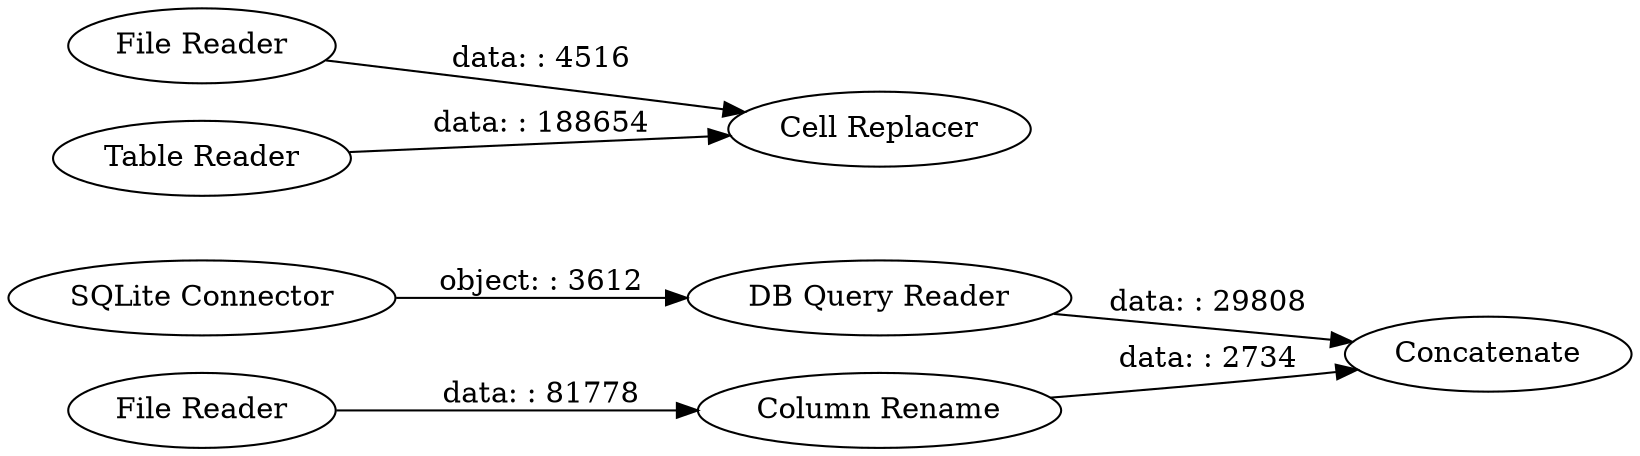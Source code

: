 digraph {
	"561036418323092881_3" [label="SQLite Connector"]
	"561036418323092881_5" [label=Concatenate]
	"561036418323092881_1" [label="File Reader"]
	"561036418323092881_2" [label="Column Rename"]
	"561036418323092881_7" [label="File Reader"]
	"561036418323092881_10" [label="Cell Replacer"]
	"561036418323092881_6" [label="Table Reader"]
	"561036418323092881_4" [label="DB Query Reader"]
	"561036418323092881_4" -> "561036418323092881_5" [label="data: : 29808"]
	"561036418323092881_6" -> "561036418323092881_10" [label="data: : 188654"]
	"561036418323092881_2" -> "561036418323092881_5" [label="data: : 2734"]
	"561036418323092881_7" -> "561036418323092881_10" [label="data: : 4516"]
	"561036418323092881_1" -> "561036418323092881_2" [label="data: : 81778"]
	"561036418323092881_3" -> "561036418323092881_4" [label="object: : 3612"]
	rankdir=LR
}
